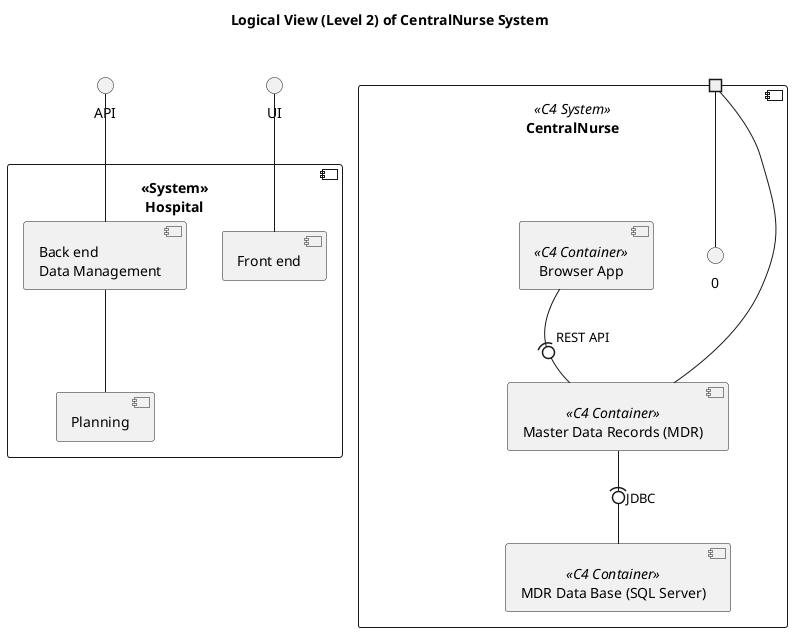 ﻿@startuml
'https://plantuml.com/component-diagram


'    UI -down- [<<System>>\nHospital]
'  API -down- [<<System>>\nHospital]
  
 component [<<System>>\nHospital]{
 
 Component [Front end]
 Component [Back end\nData Management]
 
 Component [Planning]
 }
 
 API -down- [Back end\nData Management]
    UI -down- [Front end]
    [Back end\nData Management]-down-[Planning]


title "Logical View (Level 2) of CentralNurse System"

component CentralNurse<<C4 System>>{
    component "Browser App" <<C4 Container>> as front
    component "Master Data Records (MDR)" <<C4 Container>> as mdr
    component "MDR Data Base (SQL Server)" <<C4 Container>> as mdrdb
    
     front -(0- mdr : REST API
     mdr -(0- mdrdb : "JDBC"
     
     
     port " " as publicApiPort
     publicApiPort -- mdr
     publicApiPort -down-0  
     
}




@enduml